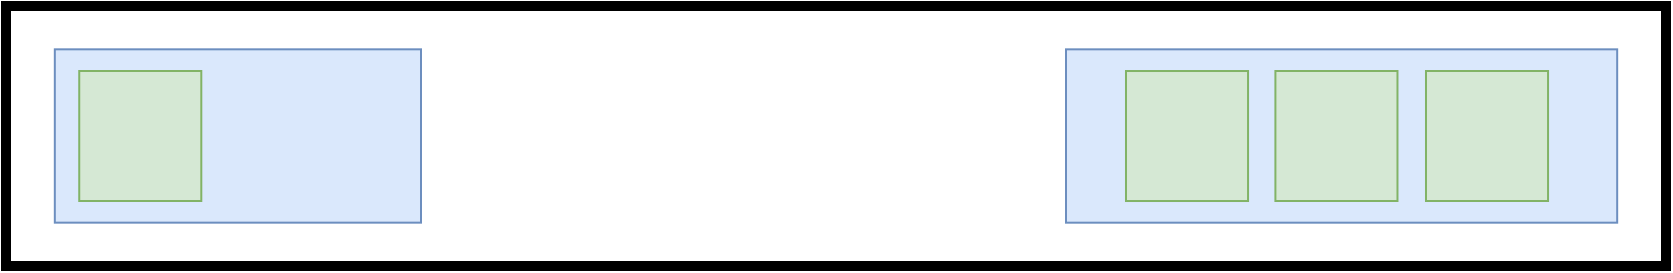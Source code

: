 <mxfile version="21.2.3" type="github">
  <diagram name="Page-1" id="Alo2ejDdO5nfX-_a1RqR">
    <mxGraphModel dx="1501" dy="827" grid="1" gridSize="10" guides="1" tooltips="1" connect="1" arrows="1" fold="1" page="1" pageScale="1" pageWidth="850" pageHeight="1100" math="0" shadow="0">
      <root>
        <mxCell id="0" />
        <mxCell id="1" parent="0" />
        <mxCell id="sO5DdJb4DLAhiKKCPVDr-9" value="" style="group" vertex="1" connectable="0" parent="1">
          <mxGeometry x="70" y="130" width="830" height="130" as="geometry" />
        </mxCell>
        <mxCell id="sO5DdJb4DLAhiKKCPVDr-1" value="" style="rounded=0;whiteSpace=wrap;html=1;strokeWidth=5;" vertex="1" parent="sO5DdJb4DLAhiKKCPVDr-9">
          <mxGeometry width="830.0" height="130" as="geometry" />
        </mxCell>
        <mxCell id="sO5DdJb4DLAhiKKCPVDr-5" value="" style="rounded=0;whiteSpace=wrap;html=1;fillColor=#dae8fc;strokeColor=#6c8ebf;" vertex="1" parent="sO5DdJb4DLAhiKKCPVDr-9">
          <mxGeometry x="24.412" y="21.667" width="183.088" height="86.667" as="geometry" />
        </mxCell>
        <mxCell id="sO5DdJb4DLAhiKKCPVDr-6" value="" style="rounded=0;whiteSpace=wrap;html=1;fillColor=#dae8fc;strokeColor=#6c8ebf;" vertex="1" parent="sO5DdJb4DLAhiKKCPVDr-9">
          <mxGeometry x="530" y="21.67" width="275.59" height="86.67" as="geometry" />
        </mxCell>
        <mxCell id="sO5DdJb4DLAhiKKCPVDr-7" value="" style="rounded=0;whiteSpace=wrap;html=1;fillColor=#d5e8d4;strokeColor=#82b366;" vertex="1" parent="sO5DdJb4DLAhiKKCPVDr-9">
          <mxGeometry x="36.618" y="32.5" width="61.029" height="65" as="geometry" />
        </mxCell>
        <mxCell id="sO5DdJb4DLAhiKKCPVDr-8" value="" style="rounded=0;whiteSpace=wrap;html=1;fillColor=#d5e8d4;strokeColor=#82b366;" vertex="1" parent="sO5DdJb4DLAhiKKCPVDr-9">
          <mxGeometry x="634.706" y="32.5" width="61.029" height="65" as="geometry" />
        </mxCell>
        <mxCell id="sO5DdJb4DLAhiKKCPVDr-10" value="" style="rounded=0;whiteSpace=wrap;html=1;fillColor=#d5e8d4;strokeColor=#82b366;" vertex="1" parent="sO5DdJb4DLAhiKKCPVDr-9">
          <mxGeometry x="709.996" y="32.5" width="61.029" height="65" as="geometry" />
        </mxCell>
        <mxCell id="sO5DdJb4DLAhiKKCPVDr-11" value="" style="rounded=0;whiteSpace=wrap;html=1;fillColor=#d5e8d4;strokeColor=#82b366;" vertex="1" parent="sO5DdJb4DLAhiKKCPVDr-9">
          <mxGeometry x="559.996" y="32.51" width="61.029" height="65" as="geometry" />
        </mxCell>
      </root>
    </mxGraphModel>
  </diagram>
</mxfile>
